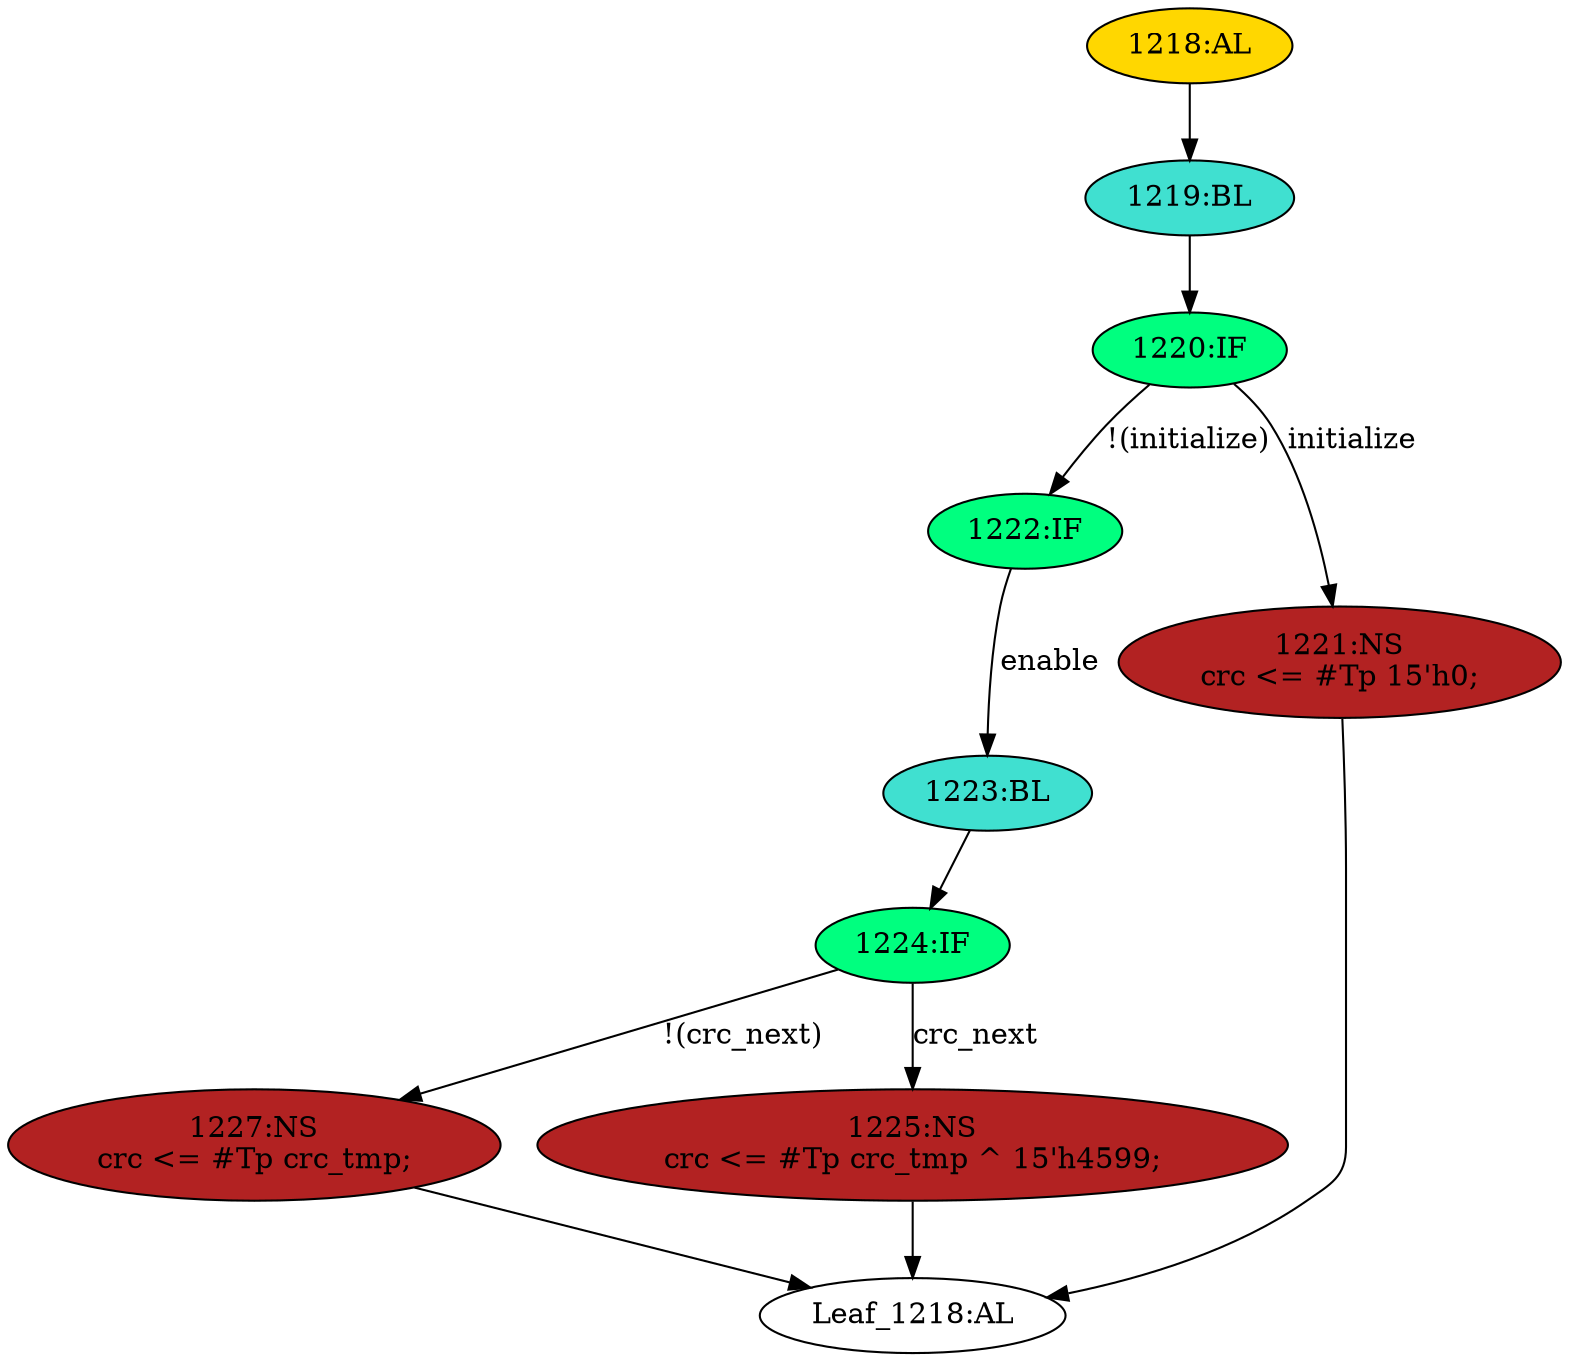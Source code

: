 strict digraph "" {
	node [label="\N"];
	"1222:IF"	 [ast="<pyverilog.vparser.ast.IfStatement object at 0x7f44f6b752d0>",
		fillcolor=springgreen,
		label="1222:IF",
		statements="[]",
		style=filled,
		typ=IfStatement];
	"1223:BL"	 [ast="<pyverilog.vparser.ast.Block object at 0x7f44f6b754d0>",
		fillcolor=turquoise,
		label="1223:BL",
		statements="[]",
		style=filled,
		typ=Block];
	"1222:IF" -> "1223:BL"	 [cond="['enable']",
		label=enable,
		lineno=1222];
	"1224:IF"	 [ast="<pyverilog.vparser.ast.IfStatement object at 0x7f44f6b75510>",
		fillcolor=springgreen,
		label="1224:IF",
		statements="[]",
		style=filled,
		typ=IfStatement];
	"1227:NS"	 [ast="<pyverilog.vparser.ast.NonblockingSubstitution object at 0x7f44f6b75550>",
		fillcolor=firebrick,
		label="1227:NS
crc <= #Tp crc_tmp;",
		statements="[<pyverilog.vparser.ast.NonblockingSubstitution object at 0x7f44f6b75550>]",
		style=filled,
		typ=NonblockingSubstitution];
	"1224:IF" -> "1227:NS"	 [cond="['crc_next']",
		label="!(crc_next)",
		lineno=1224];
	"1225:NS"	 [ast="<pyverilog.vparser.ast.NonblockingSubstitution object at 0x7f44f6b757d0>",
		fillcolor=firebrick,
		label="1225:NS
crc <= #Tp crc_tmp ^ 15'h4599;",
		statements="[<pyverilog.vparser.ast.NonblockingSubstitution object at 0x7f44f6b757d0>]",
		style=filled,
		typ=NonblockingSubstitution];
	"1224:IF" -> "1225:NS"	 [cond="['crc_next']",
		label=crc_next,
		lineno=1224];
	"1223:BL" -> "1224:IF"	 [cond="[]",
		lineno=None];
	"Leaf_1218:AL"	 [def_var="['crc']",
		label="Leaf_1218:AL"];
	"1227:NS" -> "Leaf_1218:AL"	 [cond="[]",
		lineno=None];
	"1220:IF"	 [ast="<pyverilog.vparser.ast.IfStatement object at 0x7f44f6b75bd0>",
		fillcolor=springgreen,
		label="1220:IF",
		statements="[]",
		style=filled,
		typ=IfStatement];
	"1220:IF" -> "1222:IF"	 [cond="['initialize']",
		label="!(initialize)",
		lineno=1220];
	"1221:NS"	 [ast="<pyverilog.vparser.ast.NonblockingSubstitution object at 0x7f44f6b75f50>",
		fillcolor=firebrick,
		label="1221:NS
crc <= #Tp 15'h0;",
		statements="[<pyverilog.vparser.ast.NonblockingSubstitution object at 0x7f44f6b75f50>]",
		style=filled,
		typ=NonblockingSubstitution];
	"1220:IF" -> "1221:NS"	 [cond="['initialize']",
		label=initialize,
		lineno=1220];
	"1219:BL"	 [ast="<pyverilog.vparser.ast.Block object at 0x7f44f6bb6b10>",
		fillcolor=turquoise,
		label="1219:BL",
		statements="[]",
		style=filled,
		typ=Block];
	"1219:BL" -> "1220:IF"	 [cond="[]",
		lineno=None];
	"1225:NS" -> "Leaf_1218:AL"	 [cond="[]",
		lineno=None];
	"1218:AL"	 [ast="<pyverilog.vparser.ast.Always object at 0x7f44f6b75d50>",
		clk_sens=True,
		fillcolor=gold,
		label="1218:AL",
		sens="['clk']",
		statements="[]",
		style=filled,
		typ=Always,
		use_var="['initialize', 'enable', 'crc_next', 'crc_tmp']"];
	"1218:AL" -> "1219:BL"	 [cond="[]",
		lineno=None];
	"1221:NS" -> "Leaf_1218:AL"	 [cond="[]",
		lineno=None];
}
